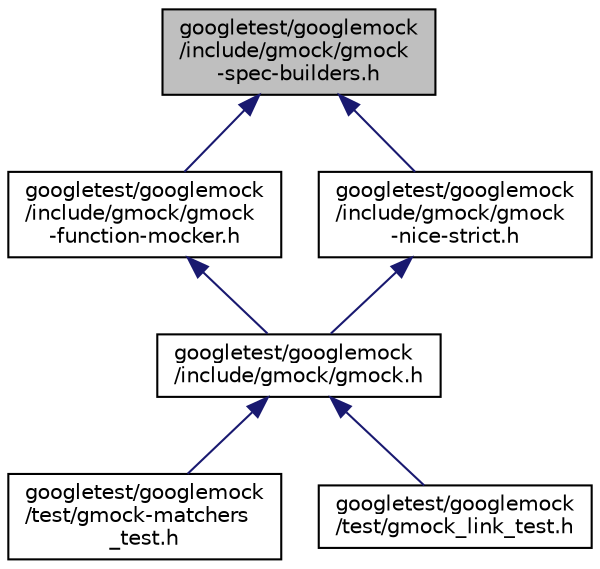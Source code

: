 digraph "googletest/googlemock/include/gmock/gmock-spec-builders.h"
{
  edge [fontname="Helvetica",fontsize="10",labelfontname="Helvetica",labelfontsize="10"];
  node [fontname="Helvetica",fontsize="10",shape=record];
  Node72 [label="googletest/googlemock\l/include/gmock/gmock\l-spec-builders.h",height=0.2,width=0.4,color="black", fillcolor="grey75", style="filled", fontcolor="black"];
  Node72 -> Node73 [dir="back",color="midnightblue",fontsize="10",style="solid",fontname="Helvetica"];
  Node73 [label="googletest/googlemock\l/include/gmock/gmock\l-function-mocker.h",height=0.2,width=0.4,color="black", fillcolor="white", style="filled",URL="$gmock-function-mocker_8h.html"];
  Node73 -> Node74 [dir="back",color="midnightblue",fontsize="10",style="solid",fontname="Helvetica"];
  Node74 [label="googletest/googlemock\l/include/gmock/gmock.h",height=0.2,width=0.4,color="black", fillcolor="white", style="filled",URL="$gmock_8h.html"];
  Node74 -> Node75 [dir="back",color="midnightblue",fontsize="10",style="solid",fontname="Helvetica"];
  Node75 [label="googletest/googlemock\l/test/gmock-matchers\l_test.h",height=0.2,width=0.4,color="black", fillcolor="white", style="filled",URL="$gmock-matchers__test_8h.html"];
  Node74 -> Node76 [dir="back",color="midnightblue",fontsize="10",style="solid",fontname="Helvetica"];
  Node76 [label="googletest/googlemock\l/test/gmock_link_test.h",height=0.2,width=0.4,color="black", fillcolor="white", style="filled",URL="$gmock__link__test_8h.html"];
  Node72 -> Node77 [dir="back",color="midnightblue",fontsize="10",style="solid",fontname="Helvetica"];
  Node77 [label="googletest/googlemock\l/include/gmock/gmock\l-nice-strict.h",height=0.2,width=0.4,color="black", fillcolor="white", style="filled",URL="$gmock-nice-strict_8h.html"];
  Node77 -> Node74 [dir="back",color="midnightblue",fontsize="10",style="solid",fontname="Helvetica"];
}
